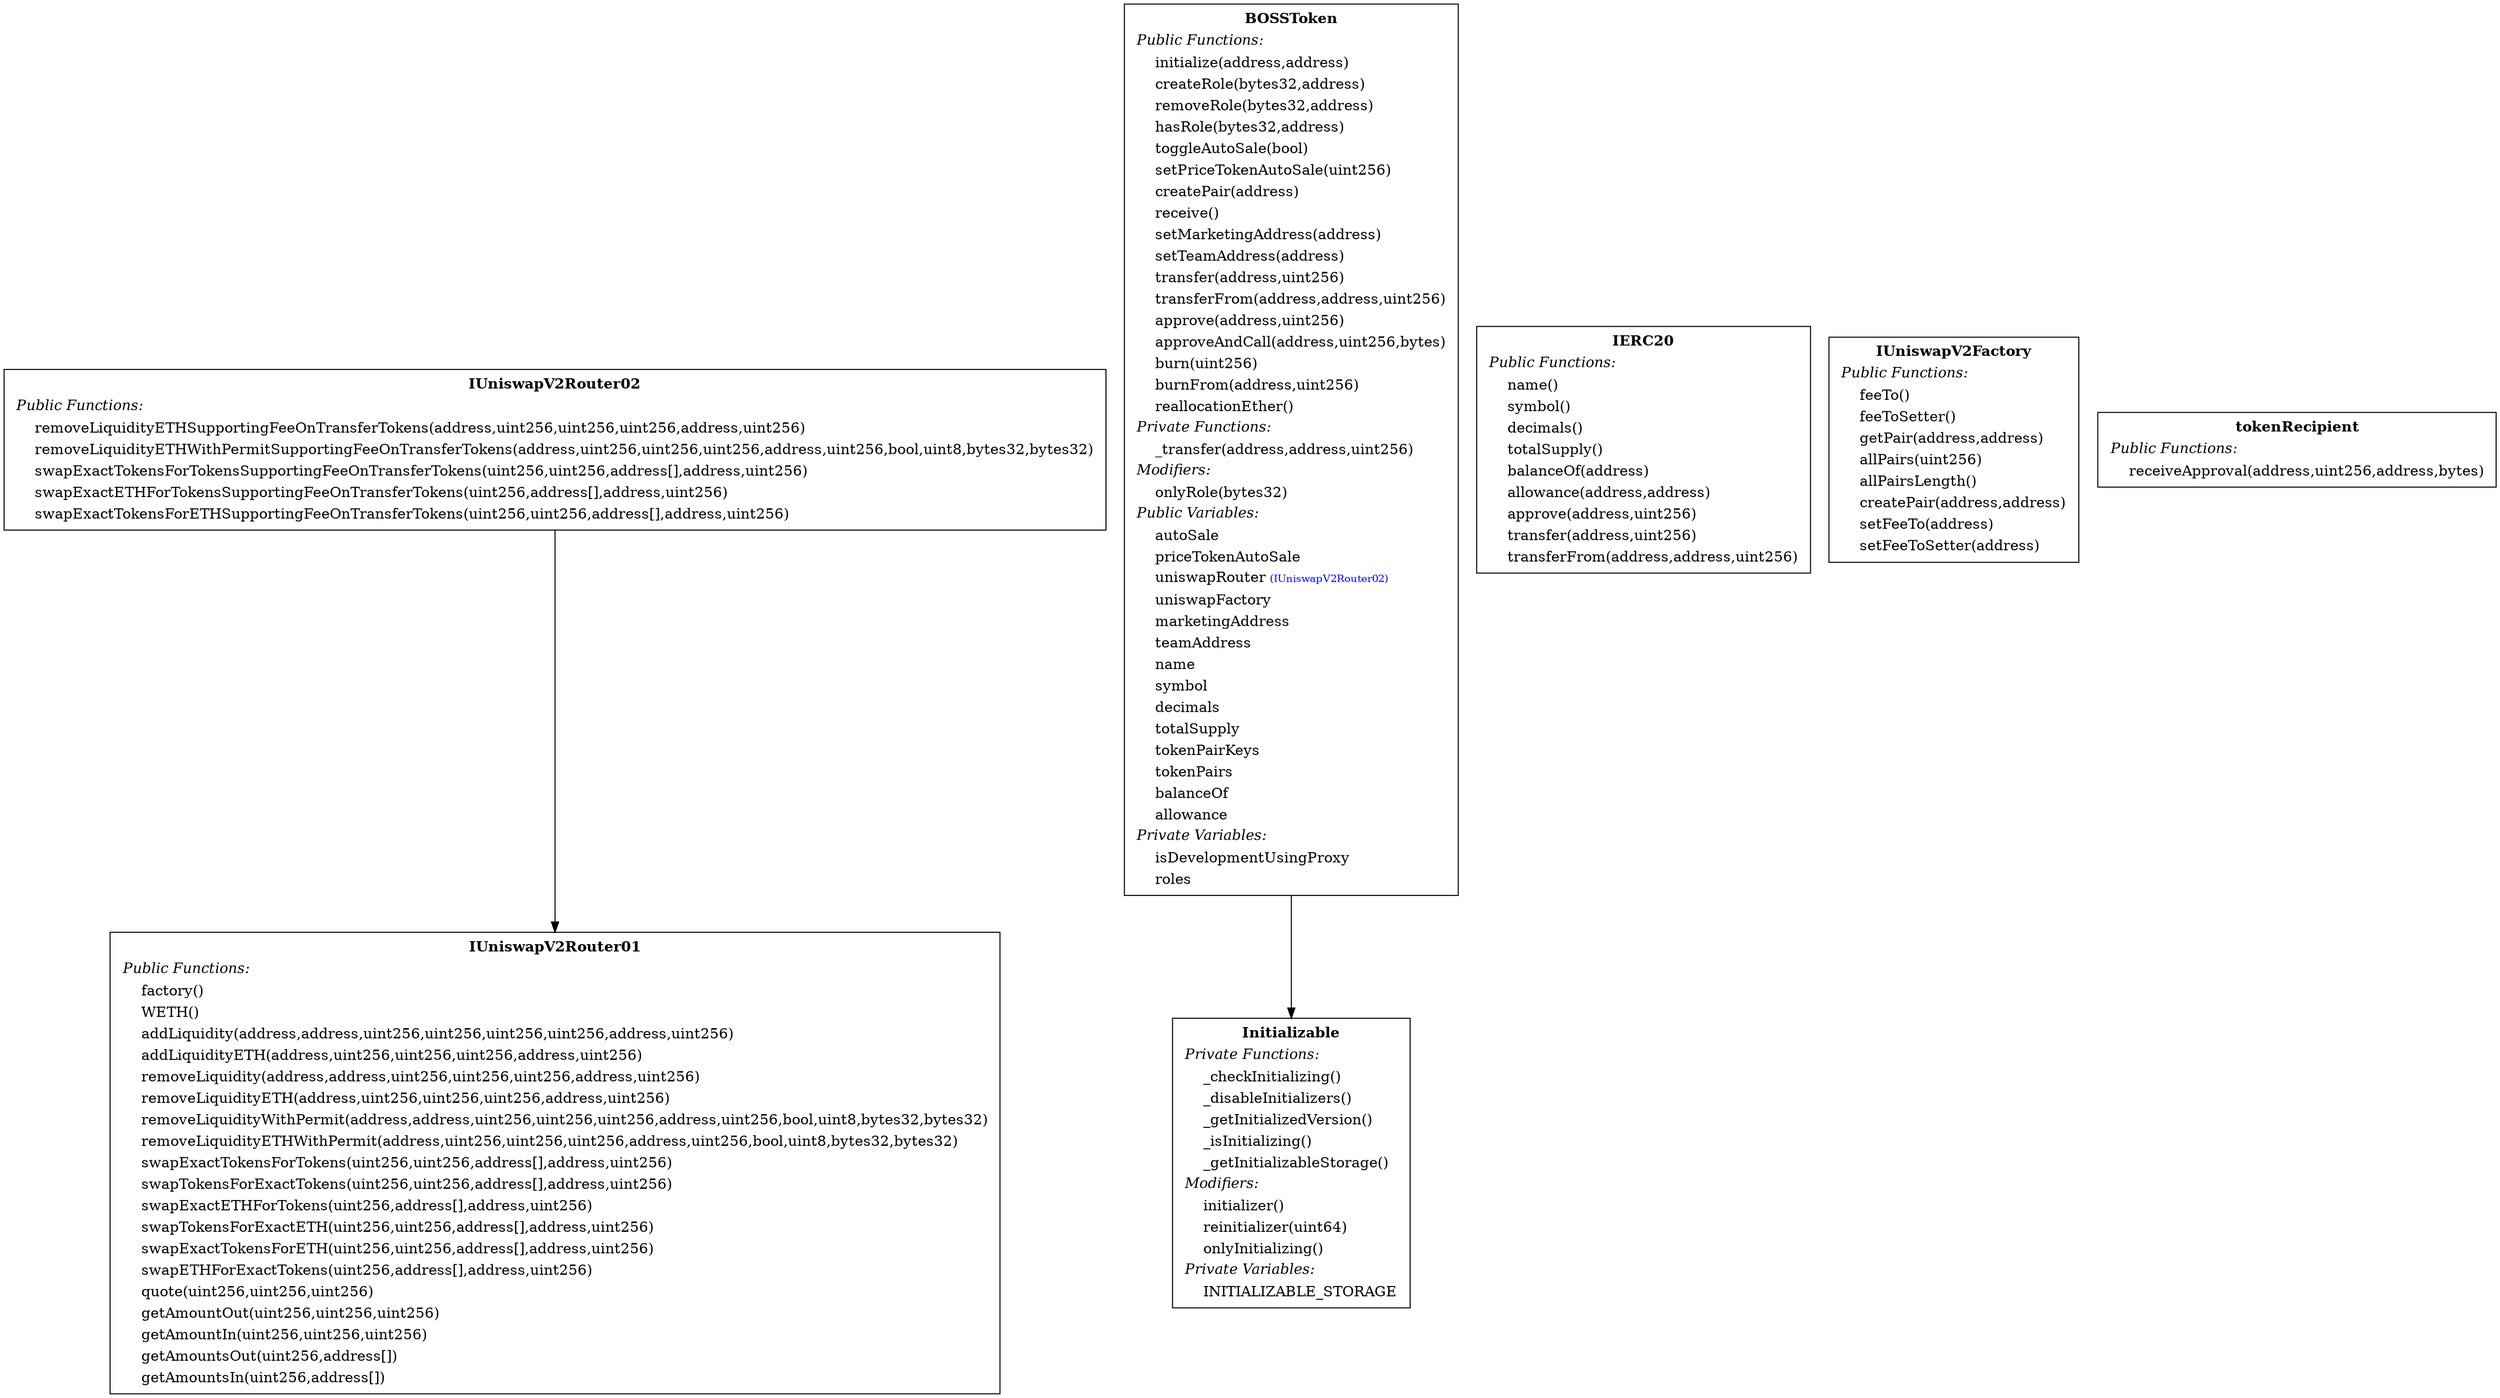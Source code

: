 digraph "" {
IUniswapV2Router01[shape="box"label=< <TABLE border="0"><TR><TD align="center"><B>IUniswapV2Router01</B></TD></TR><TR><TD align="left"><I>Public Functions:</I></TD></TR><TR><TD align="left">    factory()</TD></TR><TR><TD align="left">    WETH()</TD></TR><TR><TD align="left">    addLiquidity(address,address,uint256,uint256,uint256,uint256,address,uint256)</TD></TR><TR><TD align="left">    addLiquidityETH(address,uint256,uint256,uint256,address,uint256)</TD></TR><TR><TD align="left">    removeLiquidity(address,address,uint256,uint256,uint256,address,uint256)</TD></TR><TR><TD align="left">    removeLiquidityETH(address,uint256,uint256,uint256,address,uint256)</TD></TR><TR><TD align="left">    removeLiquidityWithPermit(address,address,uint256,uint256,uint256,address,uint256,bool,uint8,bytes32,bytes32)</TD></TR><TR><TD align="left">    removeLiquidityETHWithPermit(address,uint256,uint256,uint256,address,uint256,bool,uint8,bytes32,bytes32)</TD></TR><TR><TD align="left">    swapExactTokensForTokens(uint256,uint256,address[],address,uint256)</TD></TR><TR><TD align="left">    swapTokensForExactTokens(uint256,uint256,address[],address,uint256)</TD></TR><TR><TD align="left">    swapExactETHForTokens(uint256,address[],address,uint256)</TD></TR><TR><TD align="left">    swapTokensForExactETH(uint256,uint256,address[],address,uint256)</TD></TR><TR><TD align="left">    swapExactTokensForETH(uint256,uint256,address[],address,uint256)</TD></TR><TR><TD align="left">    swapETHForExactTokens(uint256,address[],address,uint256)</TD></TR><TR><TD align="left">    quote(uint256,uint256,uint256)</TD></TR><TR><TD align="left">    getAmountOut(uint256,uint256,uint256)</TD></TR><TR><TD align="left">    getAmountIn(uint256,uint256,uint256)</TD></TR><TR><TD align="left">    getAmountsOut(uint256,address[])</TD></TR><TR><TD align="left">    getAmountsIn(uint256,address[])</TD></TR></TABLE> >];

IUniswapV2Router02 -> IUniswapV2Router01;
IUniswapV2Router02[shape="box"label=< <TABLE border="0"><TR><TD align="center"><B>IUniswapV2Router02</B></TD></TR><TR><TD align="left"><I>Public Functions:</I></TD></TR><TR><TD align="left">    removeLiquidityETHSupportingFeeOnTransferTokens(address,uint256,uint256,uint256,address,uint256)</TD></TR><TR><TD align="left">    removeLiquidityETHWithPermitSupportingFeeOnTransferTokens(address,uint256,uint256,uint256,address,uint256,bool,uint8,bytes32,bytes32)</TD></TR><TR><TD align="left">    swapExactTokensForTokensSupportingFeeOnTransferTokens(uint256,uint256,address[],address,uint256)</TD></TR><TR><TD align="left">    swapExactETHForTokensSupportingFeeOnTransferTokens(uint256,address[],address,uint256)</TD></TR><TR><TD align="left">    swapExactTokensForETHSupportingFeeOnTransferTokens(uint256,uint256,address[],address,uint256)</TD></TR></TABLE> >];

Initializable[shape="box"label=< <TABLE border="0"><TR><TD align="center"><B>Initializable</B></TD></TR><TR><TD align="left"><I>Private Functions:</I></TD></TR><TR><TD align="left">    _checkInitializing()</TD></TR><TR><TD align="left">    _disableInitializers()</TD></TR><TR><TD align="left">    _getInitializedVersion()</TD></TR><TR><TD align="left">    _isInitializing()</TD></TR><TR><TD align="left">    _getInitializableStorage()</TD></TR><TR><TD align="left"><I>Modifiers:</I></TD></TR><TR><TD align="left">    initializer()</TD></TR><TR><TD align="left">    reinitializer(uint64)</TD></TR><TR><TD align="left">    onlyInitializing()</TD></TR><TR><TD align="left"><I>Private Variables:</I></TD></TR><TR><TD align="left">    INITIALIZABLE_STORAGE</TD></TR></TABLE> >];

IERC20[shape="box"label=< <TABLE border="0"><TR><TD align="center"><B>IERC20</B></TD></TR><TR><TD align="left"><I>Public Functions:</I></TD></TR><TR><TD align="left">    name()</TD></TR><TR><TD align="left">    symbol()</TD></TR><TR><TD align="left">    decimals()</TD></TR><TR><TD align="left">    totalSupply()</TD></TR><TR><TD align="left">    balanceOf(address)</TD></TR><TR><TD align="left">    allowance(address,address)</TD></TR><TR><TD align="left">    approve(address,uint256)</TD></TR><TR><TD align="left">    transfer(address,uint256)</TD></TR><TR><TD align="left">    transferFrom(address,address,uint256)</TD></TR></TABLE> >];

IUniswapV2Factory[shape="box"label=< <TABLE border="0"><TR><TD align="center"><B>IUniswapV2Factory</B></TD></TR><TR><TD align="left"><I>Public Functions:</I></TD></TR><TR><TD align="left">    feeTo()</TD></TR><TR><TD align="left">    feeToSetter()</TD></TR><TR><TD align="left">    getPair(address,address)</TD></TR><TR><TD align="left">    allPairs(uint256)</TD></TR><TR><TD align="left">    allPairsLength()</TD></TR><TR><TD align="left">    createPair(address,address)</TD></TR><TR><TD align="left">    setFeeTo(address)</TD></TR><TR><TD align="left">    setFeeToSetter(address)</TD></TR></TABLE> >];

tokenRecipient[shape="box"label=< <TABLE border="0"><TR><TD align="center"><B>tokenRecipient</B></TD></TR><TR><TD align="left"><I>Public Functions:</I></TD></TR><TR><TD align="left">    receiveApproval(address,uint256,address,bytes)</TD></TR></TABLE> >];

BOSSToken -> Initializable;
BOSSToken[shape="box"label=< <TABLE border="0"><TR><TD align="center"><B>BOSSToken</B></TD></TR><TR><TD align="left"><I>Public Functions:</I></TD></TR><TR><TD align="left">    initialize(address,address)</TD></TR><TR><TD align="left">    createRole(bytes32,address)</TD></TR><TR><TD align="left">    removeRole(bytes32,address)</TD></TR><TR><TD align="left">    hasRole(bytes32,address)</TD></TR><TR><TD align="left">    toggleAutoSale(bool)</TD></TR><TR><TD align="left">    setPriceTokenAutoSale(uint256)</TD></TR><TR><TD align="left">    createPair(address)</TD></TR><TR><TD align="left">    receive()</TD></TR><TR><TD align="left">    setMarketingAddress(address)</TD></TR><TR><TD align="left">    setTeamAddress(address)</TD></TR><TR><TD align="left">    transfer(address,uint256)</TD></TR><TR><TD align="left">    transferFrom(address,address,uint256)</TD></TR><TR><TD align="left">    approve(address,uint256)</TD></TR><TR><TD align="left">    approveAndCall(address,uint256,bytes)</TD></TR><TR><TD align="left">    burn(uint256)</TD></TR><TR><TD align="left">    burnFrom(address,uint256)</TD></TR><TR><TD align="left">    reallocationEther()</TD></TR><TR><TD align="left"><I>Private Functions:</I></TD></TR><TR><TD align="left">    _transfer(address,address,uint256)</TD></TR><TR><TD align="left"><I>Modifiers:</I></TD></TR><TR><TD align="left">    onlyRole(bytes32)</TD></TR><TR><TD align="left"><I>Public Variables:</I></TD></TR><TR><TD align="left">    autoSale</TD></TR><TR><TD align="left">    priceTokenAutoSale</TD></TR><TR><TD align="left">    uniswapRouter<font color="blue" POINT-SIZE="10"> (IUniswapV2Router02)</font></TD></TR><TR><TD align="left">    uniswapFactory</TD></TR><TR><TD align="left">    marketingAddress</TD></TR><TR><TD align="left">    teamAddress</TD></TR><TR><TD align="left">    name</TD></TR><TR><TD align="left">    symbol</TD></TR><TR><TD align="left">    decimals</TD></TR><TR><TD align="left">    totalSupply</TD></TR><TR><TD align="left">    tokenPairKeys</TD></TR><TR><TD align="left">    tokenPairs</TD></TR><TR><TD align="left">    balanceOf</TD></TR><TR><TD align="left">    allowance</TD></TR><TR><TD align="left"><I>Private Variables:</I></TD></TR><TR><TD align="left">    isDevelopmentUsingProxy</TD></TR><TR><TD align="left">    roles</TD></TR></TABLE> >];

}